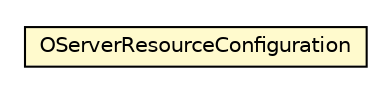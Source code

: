 #!/usr/local/bin/dot
#
# Class diagram 
# Generated by UMLGraph version R5_6-24-gf6e263 (http://www.umlgraph.org/)
#

digraph G {
	edge [fontname="Helvetica",fontsize=10,labelfontname="Helvetica",labelfontsize=10];
	node [fontname="Helvetica",fontsize=10,shape=plaintext];
	nodesep=0.25;
	ranksep=0.5;
	// com.orientechnologies.orient.server.config.OServerResourceConfiguration
	c7007320 [label=<<table title="com.orientechnologies.orient.server.config.OServerResourceConfiguration" border="0" cellborder="1" cellspacing="0" cellpadding="2" port="p" bgcolor="lemonChiffon" href="./OServerResourceConfiguration.html">
		<tr><td><table border="0" cellspacing="0" cellpadding="1">
<tr><td align="center" balign="center"> OServerResourceConfiguration </td></tr>
		</table></td></tr>
		</table>>, URL="./OServerResourceConfiguration.html", fontname="Helvetica", fontcolor="black", fontsize=10.0];
}


